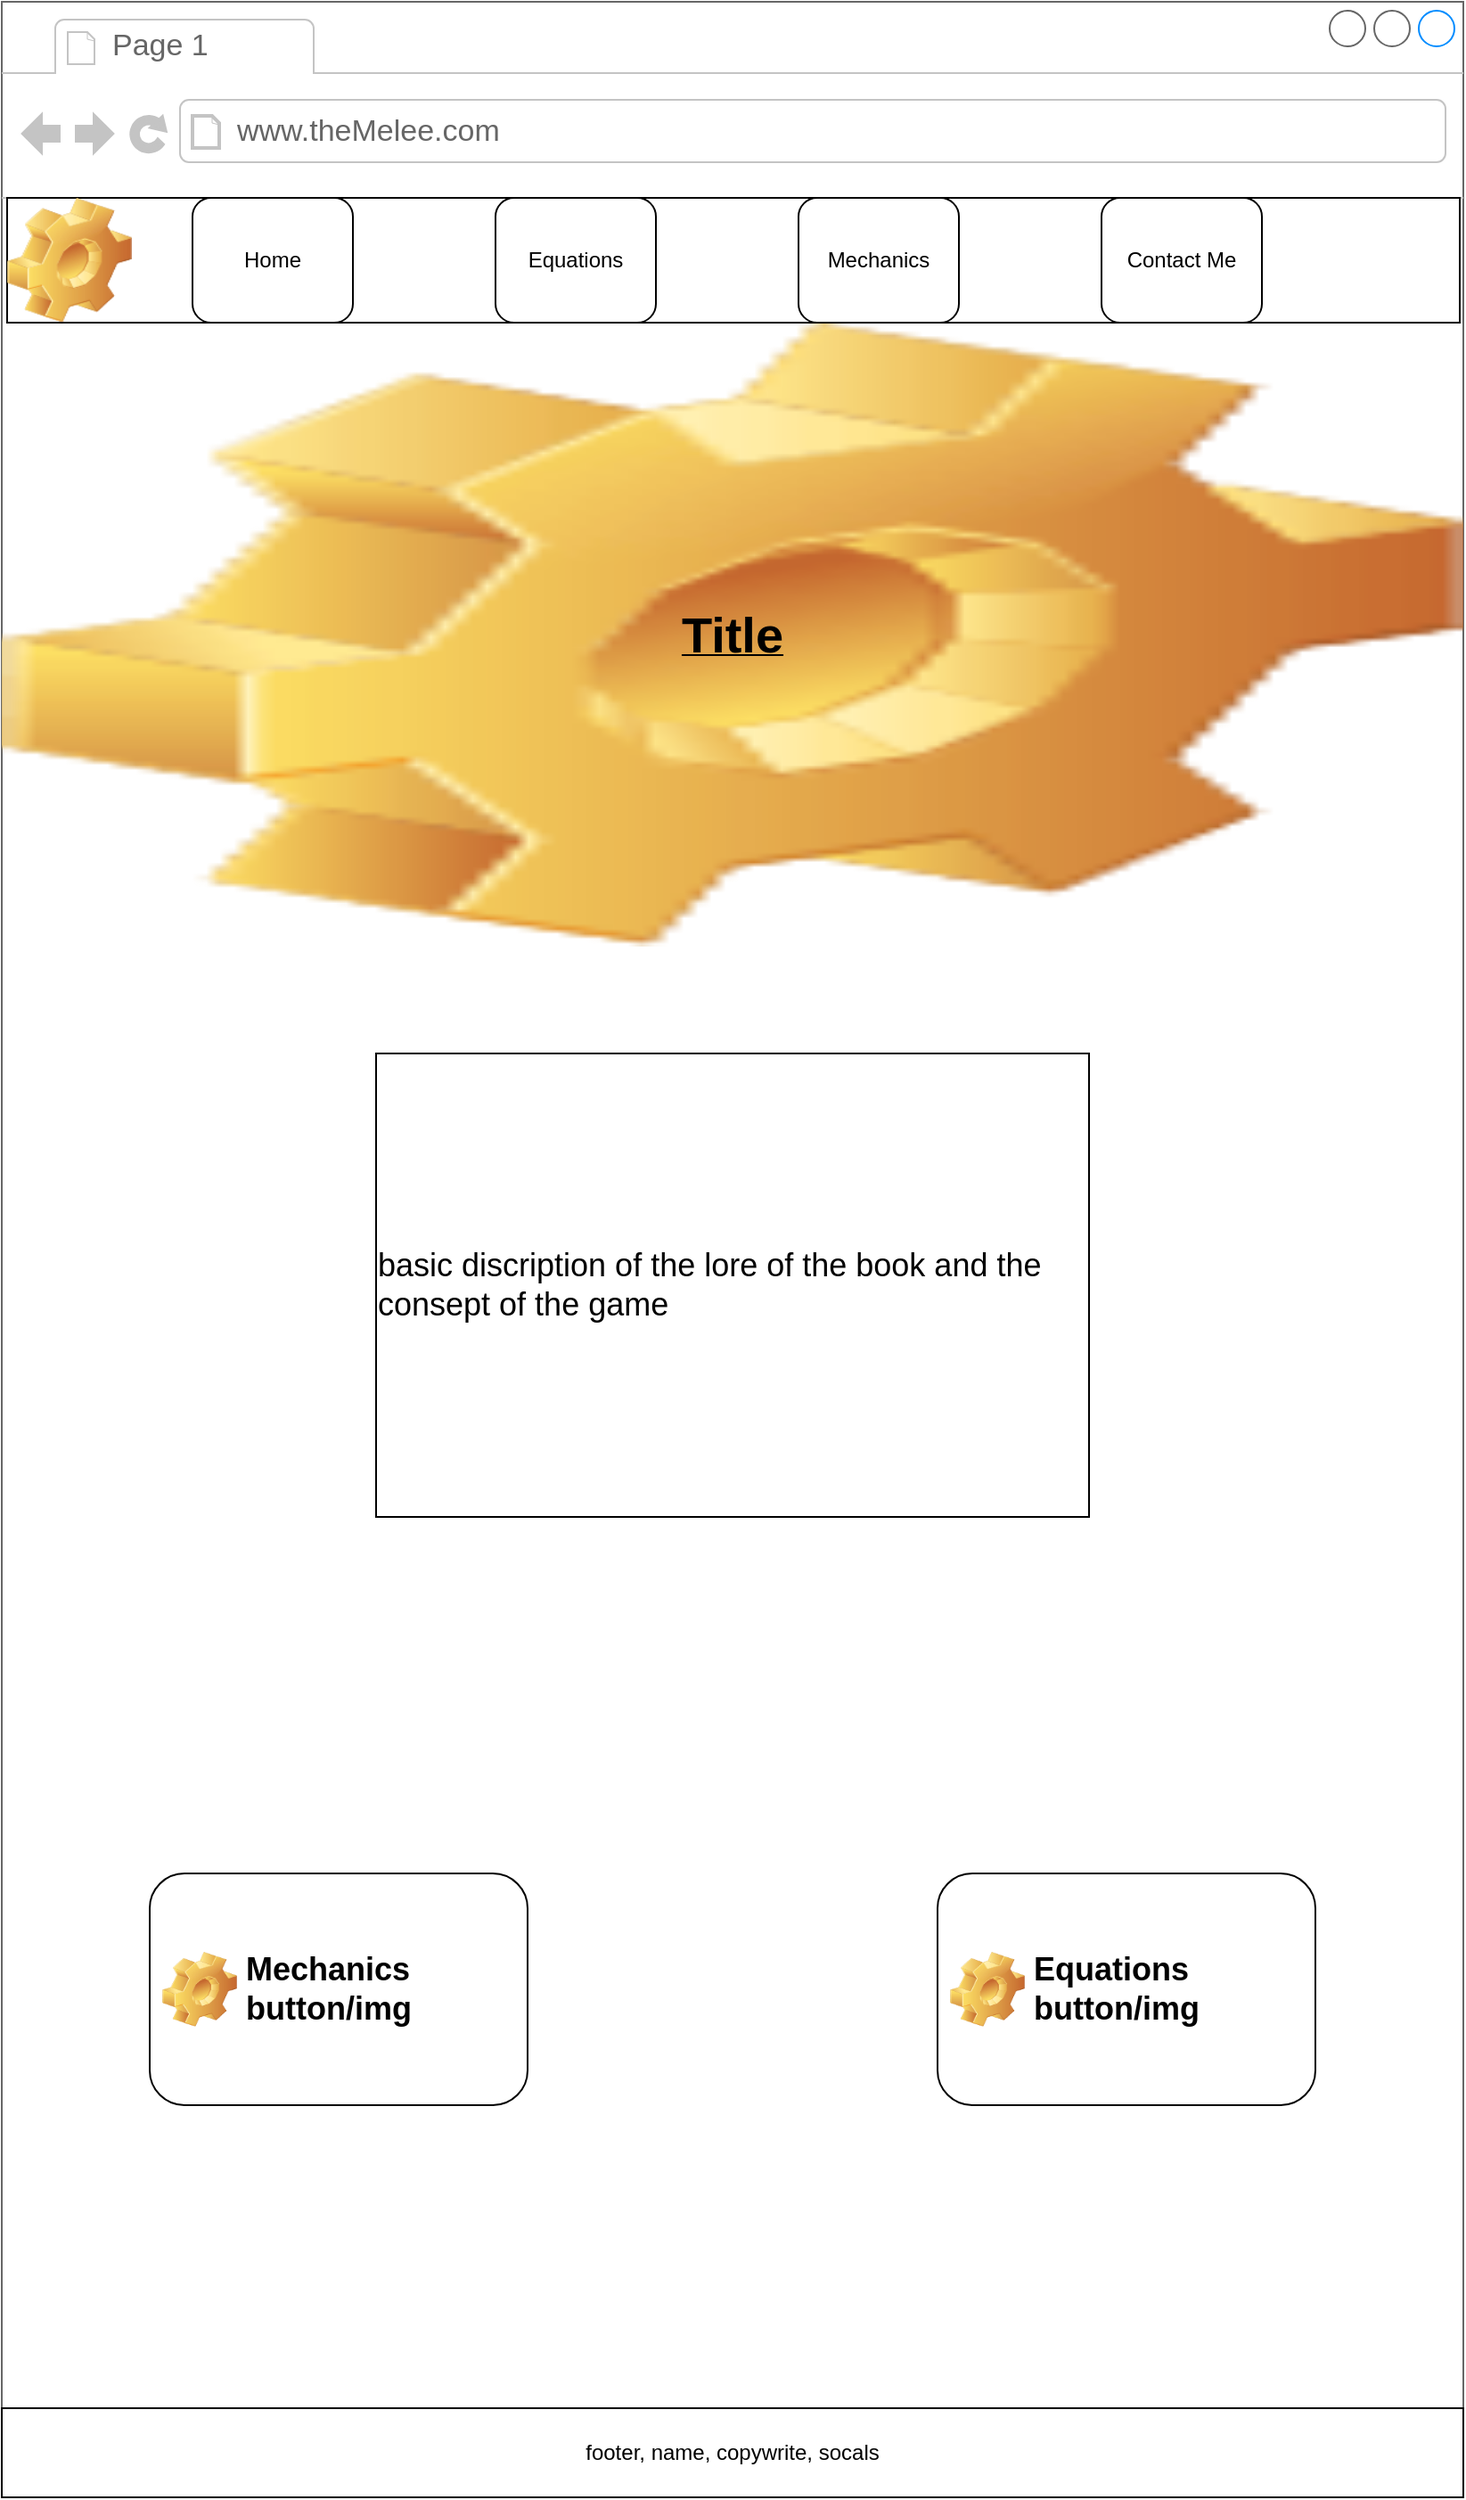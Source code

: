 <mxfile version="20.5.3" type="github">
  <diagram name="Page-1" id="f1b7ffb7-ca1e-a977-7cf5-a751b3c06c05">
    <mxGraphModel dx="964" dy="3084" grid="1" gridSize="10" guides="1" tooltips="1" connect="1" arrows="1" fold="1" page="1" pageScale="1" pageWidth="826" pageHeight="1169" background="none" math="0" shadow="0">
      <root>
        <mxCell id="0" />
        <mxCell id="1" parent="0" />
        <mxCell id="hYHCOX4SdHEW-8E3aXi9-61" value="" style="strokeWidth=1;shadow=0;dashed=0;align=center;html=1;shape=mxgraph.mockup.containers.browserWindow;rSize=0;strokeColor=#666666;strokeColor2=#008cff;strokeColor3=#c4c4c4;mainText=,;recursiveResize=0;movable=0;" parent="1" vertex="1">
          <mxGeometry x="3" y="-2330" width="820" height="1400" as="geometry" />
        </mxCell>
        <mxCell id="hYHCOX4SdHEW-8E3aXi9-62" value="Page 1" style="strokeWidth=1;shadow=0;dashed=0;align=center;html=1;shape=mxgraph.mockup.containers.anchor;fontSize=17;fontColor=#666666;align=left;" parent="hYHCOX4SdHEW-8E3aXi9-61" vertex="1">
          <mxGeometry x="60" y="12" width="110" height="26" as="geometry" />
        </mxCell>
        <mxCell id="hYHCOX4SdHEW-8E3aXi9-63" value="www.theMelee.com" style="strokeWidth=1;shadow=0;dashed=0;align=center;html=1;shape=mxgraph.mockup.containers.anchor;rSize=0;fontSize=17;fontColor=#666666;align=left;" parent="hYHCOX4SdHEW-8E3aXi9-61" vertex="1">
          <mxGeometry x="130" y="60" width="250" height="26" as="geometry" />
        </mxCell>
        <mxCell id="hYHCOX4SdHEW-8E3aXi9-80" value="&lt;div style=&quot;font-size: 18px;&quot; align=&quot;left&quot;&gt;basic discription of the lore of the book and the consept of the game&lt;br&gt;&lt;/div&gt;" style="rounded=0;whiteSpace=wrap;html=1;fontSize=28;fillColor=none;" parent="hYHCOX4SdHEW-8E3aXi9-61" vertex="1">
          <mxGeometry x="210" y="590" width="400" height="260" as="geometry" />
        </mxCell>
        <mxCell id="hYHCOX4SdHEW-8E3aXi9-82" value="Equations button/img" style="label;whiteSpace=wrap;html=1;image=img/clipart/Gear_128x128.png;fontSize=18;fillColor=none;" parent="hYHCOX4SdHEW-8E3aXi9-61" vertex="1">
          <mxGeometry x="525" y="1050" width="212" height="130" as="geometry" />
        </mxCell>
        <mxCell id="hYHCOX4SdHEW-8E3aXi9-77" value="" style="shape=image;html=1;verticalLabelPosition=bottom;verticalAlign=top;imageAspect=0;image=img/clipart/Gear_128x128.png" parent="hYHCOX4SdHEW-8E3aXi9-61" vertex="1">
          <mxGeometry y="180" width="820" height="350" as="geometry" />
        </mxCell>
        <mxCell id="hYHCOX4SdHEW-8E3aXi9-64" value="" style="rounded=0;whiteSpace=wrap;html=1;" parent="hYHCOX4SdHEW-8E3aXi9-61" vertex="1">
          <mxGeometry x="3" y="110" width="815" height="70" as="geometry" />
        </mxCell>
        <mxCell id="hYHCOX4SdHEW-8E3aXi9-65" value="" style="shape=image;html=1;verticalLabelPosition=bottom;verticalAlign=top;imageAspect=0;image=img/clipart/Gear_128x128.png" parent="hYHCOX4SdHEW-8E3aXi9-61" vertex="1">
          <mxGeometry x="3" y="110" width="70" height="70" as="geometry" />
        </mxCell>
        <mxCell id="hYHCOX4SdHEW-8E3aXi9-78" value="&lt;u&gt;&lt;b&gt;&lt;font style=&quot;font-size: 28px;&quot;&gt;Title&lt;/font&gt;&lt;/b&gt;&lt;/u&gt;" style="rounded=0;whiteSpace=wrap;html=1;fillColor=none;strokeColor=none;" parent="hYHCOX4SdHEW-8E3aXi9-61" vertex="1">
          <mxGeometry x="295" y="325" width="230" height="60" as="geometry" />
        </mxCell>
        <mxCell id="hYHCOX4SdHEW-8E3aXi9-83" value="Mechanics button/img" style="label;whiteSpace=wrap;html=1;image=img/clipart/Gear_128x128.png;fontSize=18;fillColor=none;" parent="hYHCOX4SdHEW-8E3aXi9-61" vertex="1">
          <mxGeometry x="83" y="1050" width="212" height="130" as="geometry" />
        </mxCell>
        <mxCell id="ypbZtJO3Bke1P-BN-iKf-1" value="&lt;div&gt;footer, name, copywrite, socals&lt;/div&gt;" style="rounded=0;whiteSpace=wrap;html=1;" vertex="1" parent="hYHCOX4SdHEW-8E3aXi9-61">
          <mxGeometry y="1350" width="820" height="50" as="geometry" />
        </mxCell>
        <mxCell id="hYHCOX4SdHEW-8E3aXi9-71" value="&lt;div&gt;Home&lt;/div&gt;" style="rounded=1;whiteSpace=wrap;html=1;" parent="1" vertex="1">
          <mxGeometry x="110" y="-2220" width="90" height="70" as="geometry" />
        </mxCell>
        <mxCell id="hYHCOX4SdHEW-8E3aXi9-72" value="Equations" style="rounded=1;whiteSpace=wrap;html=1;" parent="1" vertex="1">
          <mxGeometry x="280" y="-2220" width="90" height="70" as="geometry" />
        </mxCell>
        <mxCell id="hYHCOX4SdHEW-8E3aXi9-73" value="Mechanics" style="rounded=1;whiteSpace=wrap;html=1;" parent="1" vertex="1">
          <mxGeometry x="450" y="-2220" width="90" height="70" as="geometry" />
        </mxCell>
        <mxCell id="hYHCOX4SdHEW-8E3aXi9-74" value="&lt;div&gt;Contact Me&lt;/div&gt;" style="rounded=1;whiteSpace=wrap;html=1;" parent="1" vertex="1">
          <mxGeometry x="620" y="-2220" width="90" height="70" as="geometry" />
        </mxCell>
      </root>
    </mxGraphModel>
  </diagram>
</mxfile>
